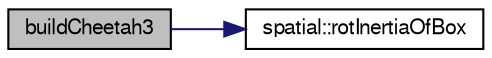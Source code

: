 digraph "buildCheetah3"
{
  edge [fontname="FreeSans",fontsize="10",labelfontname="FreeSans",labelfontsize="10"];
  node [fontname="FreeSans",fontsize="10",shape=record];
  rankdir="LR";
  Node1 [label="buildCheetah3",height=0.2,width=0.4,color="black", fillcolor="grey75", style="filled", fontcolor="black"];
  Node1 -> Node2 [color="midnightblue",fontsize="10",style="solid",fontname="FreeSans"];
  Node2 [label="spatial::rotInertiaOfBox",height=0.2,width=0.4,color="black", fillcolor="white", style="filled",URL="$de/d1a/namespacespatial.html#aa7ac11b744e5fad0c1cbef41e3bb209f"];
}

